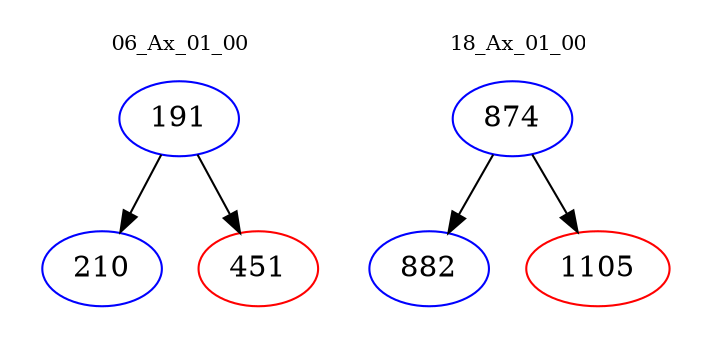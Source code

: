 digraph{
subgraph cluster_0 {
color = white
label = "06_Ax_01_00";
fontsize=10;
T0_191 [label="191", color="blue"]
T0_191 -> T0_210 [color="black"]
T0_210 [label="210", color="blue"]
T0_191 -> T0_451 [color="black"]
T0_451 [label="451", color="red"]
}
subgraph cluster_1 {
color = white
label = "18_Ax_01_00";
fontsize=10;
T1_874 [label="874", color="blue"]
T1_874 -> T1_882 [color="black"]
T1_882 [label="882", color="blue"]
T1_874 -> T1_1105 [color="black"]
T1_1105 [label="1105", color="red"]
}
}
